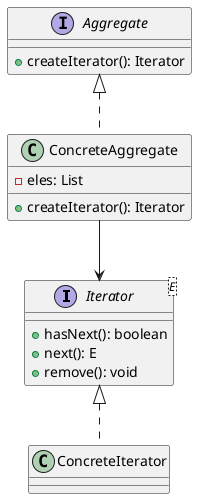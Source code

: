 @startuml
interface Iterator<E>{
    + hasNext(): boolean
    + next(): E
    + remove(): void
}

class ConcreteIterator{
}
Iterator <|.. ConcreteIterator

interface Aggregate{
    + createIterator(): Iterator
}

class ConcreteAggregate{
    - eles: List
    + createIterator(): Iterator
}

Aggregate <|.. ConcreteAggregate
ConcreteAggregate --> Iterator

@enduml